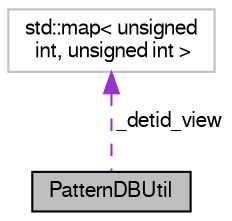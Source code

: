 digraph "PatternDBUtil"
{
  bgcolor="transparent";
  edge [fontname="FreeSans",fontsize="10",labelfontname="FreeSans",labelfontsize="10"];
  node [fontname="FreeSans",fontsize="10",shape=record];
  Node1 [label="PatternDBUtil",height=0.2,width=0.4,color="black", fillcolor="grey75", style="filled" fontcolor="black"];
  Node2 -> Node1 [dir="back",color="darkorchid3",fontsize="10",style="dashed",label=" _detid_view" ,fontname="FreeSans"];
  Node2 [label="std::map\< unsigned\l int, unsigned int \>",height=0.2,width=0.4,color="grey75"];
}
